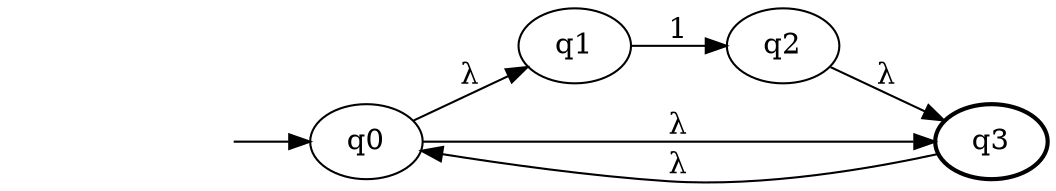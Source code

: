 digraph grafo{rankdir=LR;
	_invisible [style="invis"];
	inicial [label="q0"];
	_invisible -> inicial;
	q1_X [label="q1"];
	q2_X [label="q2"];
	final [label="q3"][penwidth="2"];
	q1_X -> q2_X [label="1"];
	inicial -> q1_X [label="&lambda;"];
	inicial -> final [label="&lambda;"];
	q2_X -> final [label="&lambda;"];
	final -> inicial [label="&lambda;"];
}